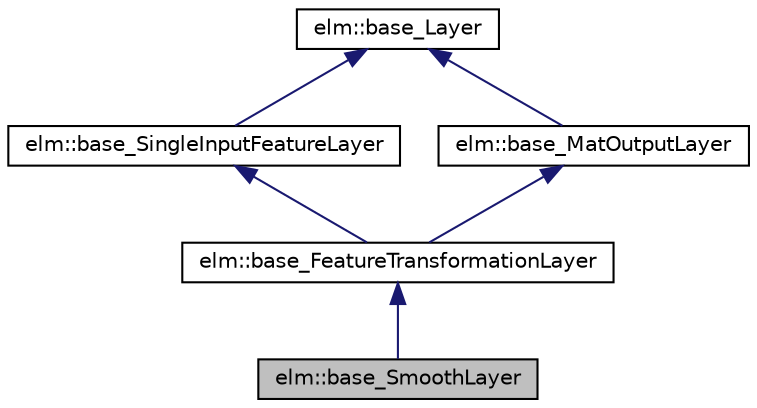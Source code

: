 digraph G
{
  edge [fontname="Helvetica",fontsize="10",labelfontname="Helvetica",labelfontsize="10"];
  node [fontname="Helvetica",fontsize="10",shape=record];
  Node1 [label="elm::base_SmoothLayer",height=0.2,width=0.4,color="black", fillcolor="grey75", style="filled" fontcolor="black"];
  Node2 -> Node1 [dir="back",color="midnightblue",fontsize="10",style="solid",fontname="Helvetica"];
  Node2 [label="elm::base_FeatureTransformationLayer",height=0.2,width=0.4,color="black", fillcolor="white", style="filled",URL="$classelm_1_1base__FeatureTransformationLayer.html",tooltip="An intermediate base class for prviding a layer interface involving a transformation of a single inpu..."];
  Node3 -> Node2 [dir="back",color="midnightblue",fontsize="10",style="solid",fontname="Helvetica"];
  Node3 [label="elm::base_SingleInputFeatureLayer",height=0.2,width=0.4,color="black", fillcolor="white", style="filled",URL="$classelm_1_1base__SingleInputFeatureLayer.html",tooltip="base class for layer assuming single feature input, an intermediate layer implementation"];
  Node4 -> Node3 [dir="back",color="midnightblue",fontsize="10",style="solid",fontname="Helvetica"];
  Node4 [label="elm::base_Layer",height=0.2,width=0.4,color="black", fillcolor="white", style="filled",URL="$classelm_1_1base__Layer.html",tooltip="The Layer base class Overloaded constructor calls overloaded Reset() so you can implement Reset(confi..."];
  Node5 -> Node2 [dir="back",color="midnightblue",fontsize="10",style="solid",fontname="Helvetica"];
  Node5 [label="elm::base_MatOutputLayer",height=0.2,width=0.4,color="black", fillcolor="white", style="filled",URL="$classelm_1_1base__MatOutputLayer.html",tooltip="class for time-invariant layer"];
  Node4 -> Node5 [dir="back",color="midnightblue",fontsize="10",style="solid",fontname="Helvetica"];
}
